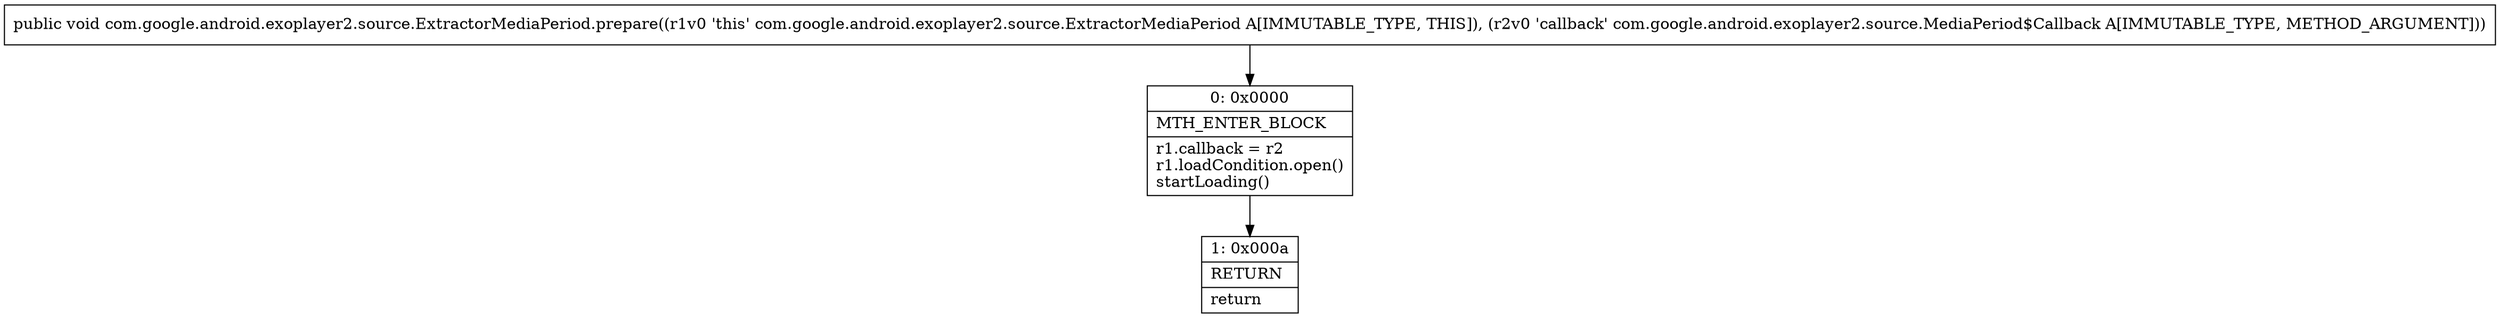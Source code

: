 digraph "CFG forcom.google.android.exoplayer2.source.ExtractorMediaPeriod.prepare(Lcom\/google\/android\/exoplayer2\/source\/MediaPeriod$Callback;)V" {
Node_0 [shape=record,label="{0\:\ 0x0000|MTH_ENTER_BLOCK\l|r1.callback = r2\lr1.loadCondition.open()\lstartLoading()\l}"];
Node_1 [shape=record,label="{1\:\ 0x000a|RETURN\l|return\l}"];
MethodNode[shape=record,label="{public void com.google.android.exoplayer2.source.ExtractorMediaPeriod.prepare((r1v0 'this' com.google.android.exoplayer2.source.ExtractorMediaPeriod A[IMMUTABLE_TYPE, THIS]), (r2v0 'callback' com.google.android.exoplayer2.source.MediaPeriod$Callback A[IMMUTABLE_TYPE, METHOD_ARGUMENT])) }"];
MethodNode -> Node_0;
Node_0 -> Node_1;
}

